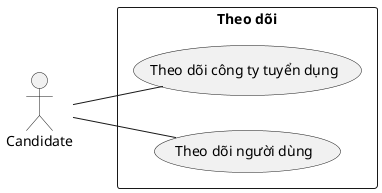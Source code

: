 @startuml TheoDoi
left to right direction
actor nguoiUngTuyen as "Candidate"
rectangle "Theo dõi" {
    usecase theoDoiCongTyTuyenDung as "Theo dõi công ty tuyển dụng"
    usecase theoDoiNguoiDung as "Theo dõi người dùng"
}
nguoiUngTuyen -- theoDoiCongTyTuyenDung
nguoiUngTuyen -- theoDoiNguoiDung